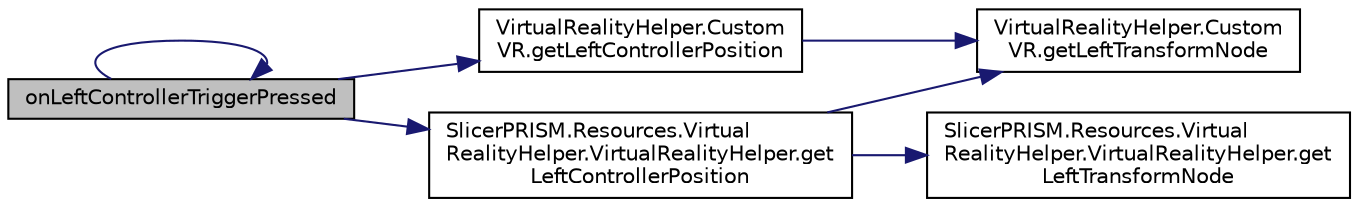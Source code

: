 digraph "onLeftControllerTriggerPressed"
{
 // LATEX_PDF_SIZE
  bgcolor="transparent";
  edge [fontname="Helvetica",fontsize="10",labelfontname="Helvetica",labelfontsize="10"];
  node [fontname="Helvetica",fontsize="10",shape=record];
  rankdir="LR";
  Node1 [label="onLeftControllerTriggerPressed",height=0.2,width=0.4,color="black", fillcolor="grey75", style="filled", fontcolor="black",tooltip=" "];
  Node1 -> Node2 [color="midnightblue",fontsize="10",style="solid",fontname="Helvetica"];
  Node2 [label="VirtualRealityHelper.Custom\lVR.getLeftControllerPosition",height=0.2,width=0.4,color="black",URL="$class_virtual_reality_helper_1_1_custom_v_r.html#a0540f1d575f42e8fa3d6013367056cad",tooltip=" "];
  Node2 -> Node3 [color="midnightblue",fontsize="10",style="solid",fontname="Helvetica"];
  Node3 [label="VirtualRealityHelper.Custom\lVR.getLeftTransformNode",height=0.2,width=0.4,color="black",URL="$class_virtual_reality_helper_1_1_custom_v_r.html#ae13eb7a77da60691d9642cfcb81630fe",tooltip=" "];
  Node1 -> Node4 [color="midnightblue",fontsize="10",style="solid",fontname="Helvetica"];
  Node4 [label="SlicerPRISM.Resources.Virtual\lRealityHelper.VirtualRealityHelper.get\lLeftControllerPosition",height=0.2,width=0.4,color="black",URL="$class_slicer_p_r_i_s_m_1_1_resources_1_1_virtual_reality_helper_1_1_virtual_reality_helper.html#a0540f1d575f42e8fa3d6013367056cad",tooltip=" "];
  Node4 -> Node3 [color="midnightblue",fontsize="10",style="solid",fontname="Helvetica"];
  Node4 -> Node5 [color="midnightblue",fontsize="10",style="solid",fontname="Helvetica"];
  Node5 [label="SlicerPRISM.Resources.Virtual\lRealityHelper.VirtualRealityHelper.get\lLeftTransformNode",height=0.2,width=0.4,color="black",URL="$class_slicer_p_r_i_s_m_1_1_resources_1_1_virtual_reality_helper_1_1_virtual_reality_helper.html#ae13eb7a77da60691d9642cfcb81630fe",tooltip=" "];
  Node1 -> Node1 [color="midnightblue",fontsize="10",style="solid",fontname="Helvetica"];
}
